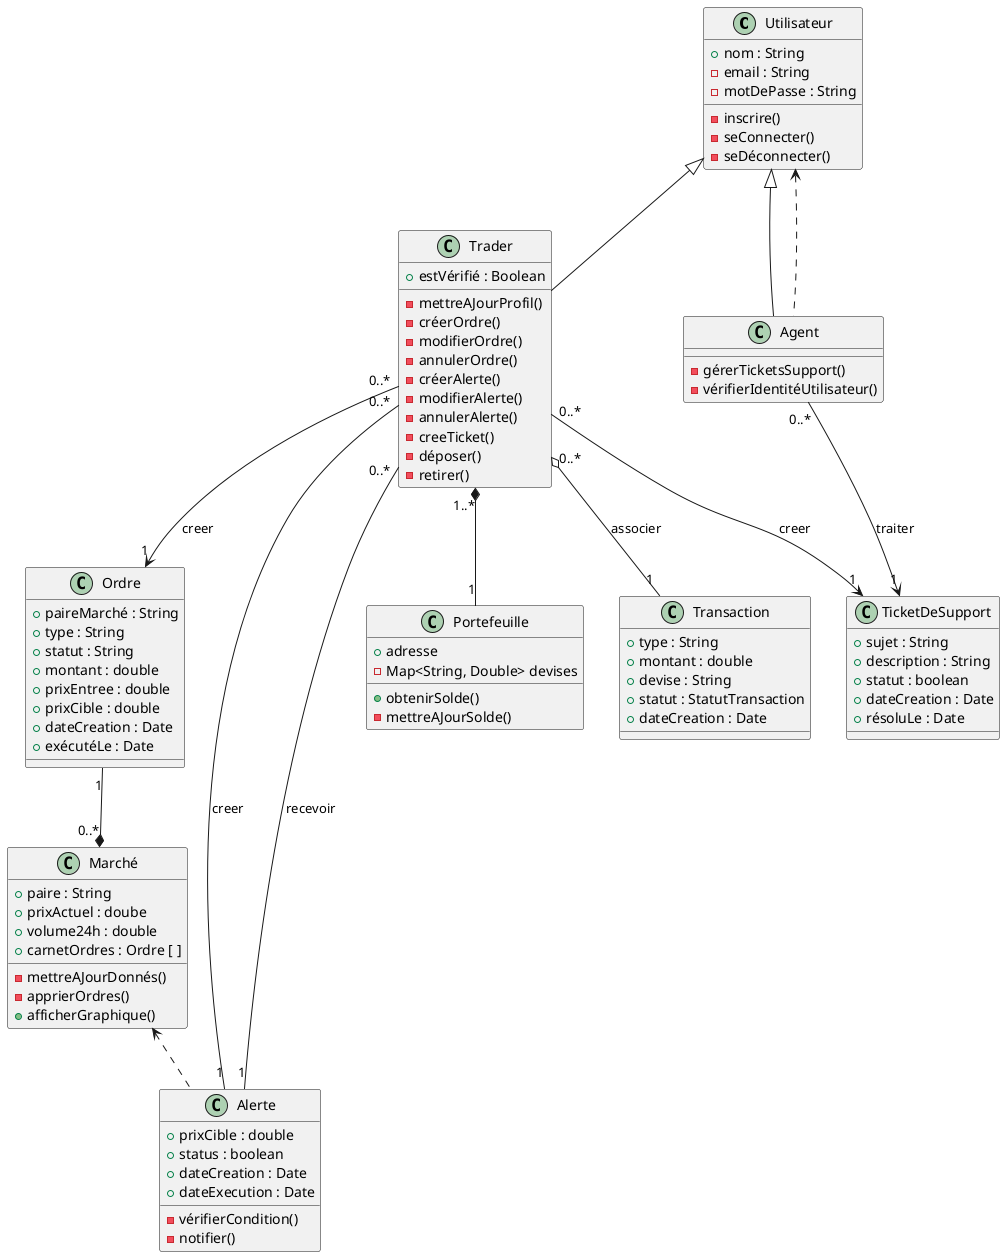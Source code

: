 @startuml PlateformeDeTrading


    class Utilisateur {
      + nom : String
      - email : String
      - motDePasse : String
      - inscrire()
      - seConnecter()
      - seDéconnecter()
    }

    class TicketDeSupport {
      + sujet : String
      + description : String
      + statut : boolean
      + dateCreation : Date
      + résoluLe : Date
    }

    class Trader {
    + estVérifié : Boolean
    -  mettreAJourProfil()
    -  créerOrdre()
    -  modifierOrdre()
    -  annulerOrdre() 
    -  créerAlerte()
    -  modifierAlerte() 
    -  annulerAlerte() 
    -  creeTicket()
    -  déposer()
    -  retirer()

    }

    class Agent {
      
    -  gérerTicketsSupport()
    -  vérifierIdentitéUtilisateur()

    }



class Ordre {

 + paireMarché : String
 + type : String
 + statut : String
 + montant : double
 + prixEntree : double
 + prixCible : double
 + dateCreation : Date
 + exécutéLe : Date

}



class Marché {
   + paire : String
   + prixActuel : doube
   + volume24h : double
   + carnetOrdres : Ordre [ ]
  - mettreAJourDonnés()
  - apprierOrdres()
  + afficherGraphique()
}


class Alerte {
  + prixCible : double
  + status : boolean
  + dateCreation : Date
  + dateExecution : Date
  - vérifierCondition()
  - notifier()
}

    
    class Portefeuille {
      + adresse
      - Map<String, Double> devises  
      + obtenirSolde()
      - mettreAJourSolde()
    }

    class Transaction {
       + type : String
       + montant : double
       + devise : String
       + statut : StatutTransaction
       + dateCreation : Date
    }

Utilisateur <|-- Agent 
Utilisateur <.. Agent 
Utilisateur <|-- Trader 
Trader"0..*" --> "1"TicketDeSupport : creer 
Agent"0..*" --> "1"TicketDeSupport : traiter 
Trader"0..*" o-- "1"Transaction : associer
Trader"0..*" --> "1"Ordre : creer
Trader"1..*" *-- "1"Portefeuille 
Ordre"1" --* "0..*"Marché
Trader"0..*" -- "1"Alerte : creer
Trader"0..*" -- "1"Alerte : recevoir 
Marché <.. Alerte 
@enduml
